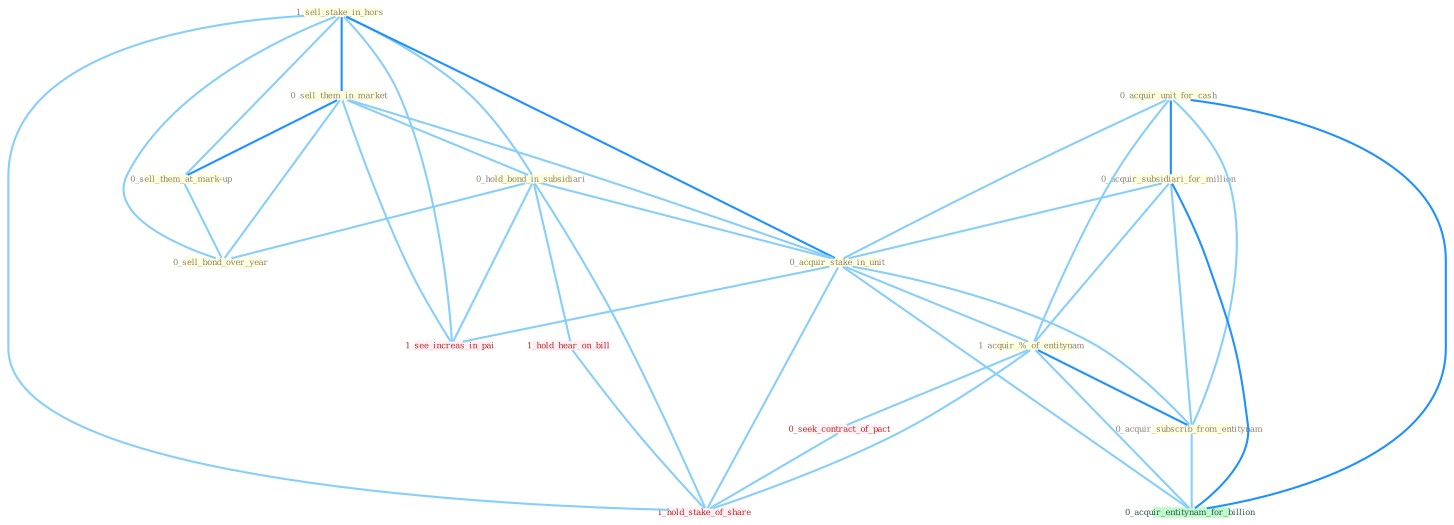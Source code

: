 Graph G{ 
    node
    [shape=polygon,style=filled,width=.5,height=.06,color="#BDFCC9",fixedsize=true,fontsize=4,
    fontcolor="#2f4f4f"];
    {node
    [color="#ffffe0", fontcolor="#8b7d6b"] "1_sell_stake_in_hors " "0_sell_them_in_market " "0_sell_them_at_mark-up " "0_acquir_unit_for_cash " "0_hold_bond_in_subsidiari " "0_acquir_subsidiari_for_million " "0_sell_bond_over_year " "0_acquir_stake_in_unit " "1_acquir_%_of_entitynam " "0_acquir_subscrib_from_entitynam "}
{node [color="#fff0f5", fontcolor="#b22222"] "0_seek_contract_of_pact " "1_see_increas_in_pai " "1_hold_hear_on_bill " "1_hold_stake_of_share "}
edge [color="#B0E2FF"];

	"1_sell_stake_in_hors " -- "0_sell_them_in_market " [w="2", color="#1e90ff" , len=0.8];
	"1_sell_stake_in_hors " -- "0_sell_them_at_mark-up " [w="1", color="#87cefa" ];
	"1_sell_stake_in_hors " -- "0_hold_bond_in_subsidiari " [w="1", color="#87cefa" ];
	"1_sell_stake_in_hors " -- "0_sell_bond_over_year " [w="1", color="#87cefa" ];
	"1_sell_stake_in_hors " -- "0_acquir_stake_in_unit " [w="2", color="#1e90ff" , len=0.8];
	"1_sell_stake_in_hors " -- "1_see_increas_in_pai " [w="1", color="#87cefa" ];
	"1_sell_stake_in_hors " -- "1_hold_stake_of_share " [w="1", color="#87cefa" ];
	"0_sell_them_in_market " -- "0_sell_them_at_mark-up " [w="2", color="#1e90ff" , len=0.8];
	"0_sell_them_in_market " -- "0_hold_bond_in_subsidiari " [w="1", color="#87cefa" ];
	"0_sell_them_in_market " -- "0_sell_bond_over_year " [w="1", color="#87cefa" ];
	"0_sell_them_in_market " -- "0_acquir_stake_in_unit " [w="1", color="#87cefa" ];
	"0_sell_them_in_market " -- "1_see_increas_in_pai " [w="1", color="#87cefa" ];
	"0_sell_them_at_mark-up " -- "0_sell_bond_over_year " [w="1", color="#87cefa" ];
	"0_acquir_unit_for_cash " -- "0_acquir_subsidiari_for_million " [w="2", color="#1e90ff" , len=0.8];
	"0_acquir_unit_for_cash " -- "0_acquir_stake_in_unit " [w="1", color="#87cefa" ];
	"0_acquir_unit_for_cash " -- "1_acquir_%_of_entitynam " [w="1", color="#87cefa" ];
	"0_acquir_unit_for_cash " -- "0_acquir_subscrib_from_entitynam " [w="1", color="#87cefa" ];
	"0_acquir_unit_for_cash " -- "0_acquir_entitynam_for_billion " [w="2", color="#1e90ff" , len=0.8];
	"0_hold_bond_in_subsidiari " -- "0_sell_bond_over_year " [w="1", color="#87cefa" ];
	"0_hold_bond_in_subsidiari " -- "0_acquir_stake_in_unit " [w="1", color="#87cefa" ];
	"0_hold_bond_in_subsidiari " -- "1_see_increas_in_pai " [w="1", color="#87cefa" ];
	"0_hold_bond_in_subsidiari " -- "1_hold_hear_on_bill " [w="1", color="#87cefa" ];
	"0_hold_bond_in_subsidiari " -- "1_hold_stake_of_share " [w="1", color="#87cefa" ];
	"0_acquir_subsidiari_for_million " -- "0_acquir_stake_in_unit " [w="1", color="#87cefa" ];
	"0_acquir_subsidiari_for_million " -- "1_acquir_%_of_entitynam " [w="1", color="#87cefa" ];
	"0_acquir_subsidiari_for_million " -- "0_acquir_subscrib_from_entitynam " [w="1", color="#87cefa" ];
	"0_acquir_subsidiari_for_million " -- "0_acquir_entitynam_for_billion " [w="2", color="#1e90ff" , len=0.8];
	"0_acquir_stake_in_unit " -- "1_acquir_%_of_entitynam " [w="1", color="#87cefa" ];
	"0_acquir_stake_in_unit " -- "0_acquir_subscrib_from_entitynam " [w="1", color="#87cefa" ];
	"0_acquir_stake_in_unit " -- "0_acquir_entitynam_for_billion " [w="1", color="#87cefa" ];
	"0_acquir_stake_in_unit " -- "1_see_increas_in_pai " [w="1", color="#87cefa" ];
	"0_acquir_stake_in_unit " -- "1_hold_stake_of_share " [w="1", color="#87cefa" ];
	"1_acquir_%_of_entitynam " -- "0_acquir_subscrib_from_entitynam " [w="2", color="#1e90ff" , len=0.8];
	"1_acquir_%_of_entitynam " -- "0_seek_contract_of_pact " [w="1", color="#87cefa" ];
	"1_acquir_%_of_entitynam " -- "0_acquir_entitynam_for_billion " [w="1", color="#87cefa" ];
	"1_acquir_%_of_entitynam " -- "1_hold_stake_of_share " [w="1", color="#87cefa" ];
	"0_acquir_subscrib_from_entitynam " -- "0_acquir_entitynam_for_billion " [w="1", color="#87cefa" ];
	"0_seek_contract_of_pact " -- "1_hold_stake_of_share " [w="1", color="#87cefa" ];
	"1_hold_hear_on_bill " -- "1_hold_stake_of_share " [w="1", color="#87cefa" ];
}